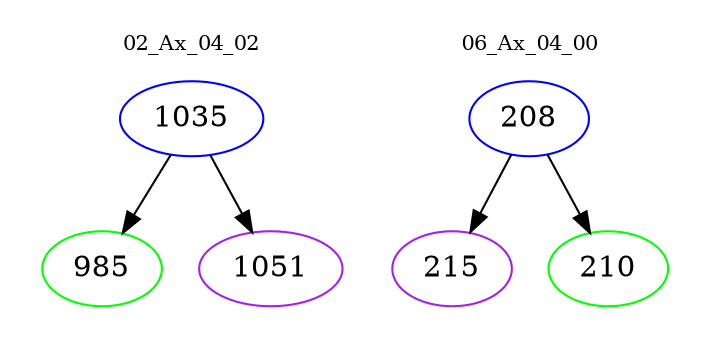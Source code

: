 digraph{
subgraph cluster_0 {
color = white
label = "02_Ax_04_02";
fontsize=10;
T0_1035 [label="1035", color="blue"]
T0_1035 -> T0_985 [color="black"]
T0_985 [label="985", color="green"]
T0_1035 -> T0_1051 [color="black"]
T0_1051 [label="1051", color="purple"]
}
subgraph cluster_1 {
color = white
label = "06_Ax_04_00";
fontsize=10;
T1_208 [label="208", color="blue"]
T1_208 -> T1_215 [color="black"]
T1_215 [label="215", color="purple"]
T1_208 -> T1_210 [color="black"]
T1_210 [label="210", color="green"]
}
}
